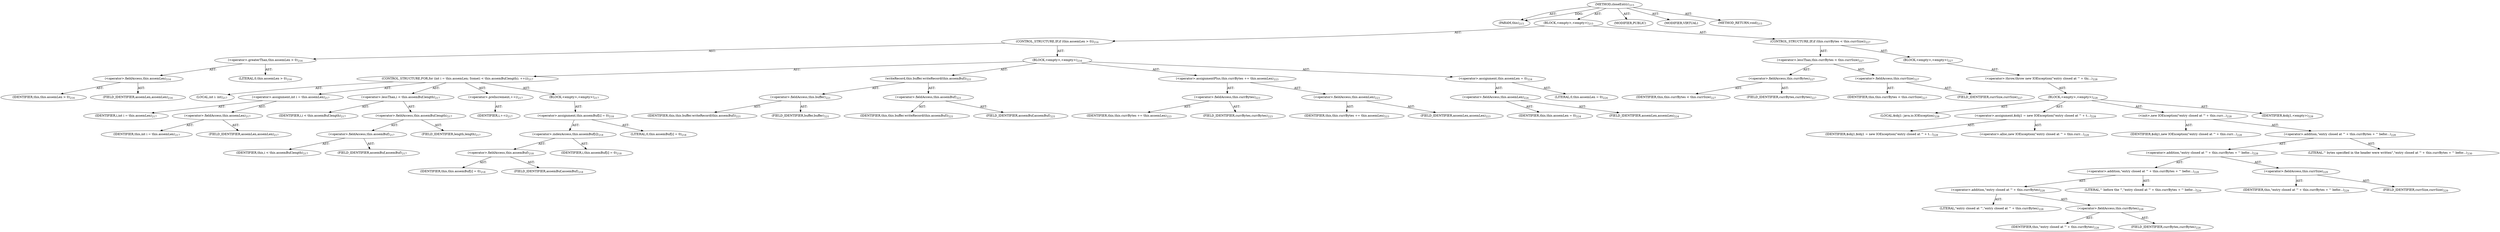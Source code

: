 digraph "closeEntry" {  
"111669149706" [label = <(METHOD,closeEntry)<SUB>215</SUB>> ]
"115964116999" [label = <(PARAM,this)<SUB>215</SUB>> ]
"25769803793" [label = <(BLOCK,&lt;empty&gt;,&lt;empty&gt;)<SUB>215</SUB>> ]
"47244640262" [label = <(CONTROL_STRUCTURE,IF,if (this.assemLen &gt; 0))<SUB>216</SUB>> ]
"30064771160" [label = <(&lt;operator&gt;.greaterThan,this.assemLen &gt; 0)<SUB>216</SUB>> ]
"30064771161" [label = <(&lt;operator&gt;.fieldAccess,this.assemLen)<SUB>216</SUB>> ]
"68719476753" [label = <(IDENTIFIER,this,this.assemLen &gt; 0)<SUB>216</SUB>> ]
"55834574879" [label = <(FIELD_IDENTIFIER,assemLen,assemLen)<SUB>216</SUB>> ]
"90194313226" [label = <(LITERAL,0,this.assemLen &gt; 0)<SUB>216</SUB>> ]
"25769803794" [label = <(BLOCK,&lt;empty&gt;,&lt;empty&gt;)<SUB>216</SUB>> ]
"47244640263" [label = <(CONTROL_STRUCTURE,FOR,for (int i = this.assemLen; Some(i &lt; this.assemBuf.length); ++i))<SUB>217</SUB>> ]
"94489280514" [label = <(LOCAL,int i: int)<SUB>217</SUB>> ]
"30064771162" [label = <(&lt;operator&gt;.assignment,int i = this.assemLen)<SUB>217</SUB>> ]
"68719476848" [label = <(IDENTIFIER,i,int i = this.assemLen)<SUB>217</SUB>> ]
"30064771163" [label = <(&lt;operator&gt;.fieldAccess,this.assemLen)<SUB>217</SUB>> ]
"68719476754" [label = <(IDENTIFIER,this,int i = this.assemLen)<SUB>217</SUB>> ]
"55834574880" [label = <(FIELD_IDENTIFIER,assemLen,assemLen)<SUB>217</SUB>> ]
"30064771164" [label = <(&lt;operator&gt;.lessThan,i &lt; this.assemBuf.length)<SUB>217</SUB>> ]
"68719476849" [label = <(IDENTIFIER,i,i &lt; this.assemBuf.length)<SUB>217</SUB>> ]
"30064771165" [label = <(&lt;operator&gt;.fieldAccess,this.assemBuf.length)<SUB>217</SUB>> ]
"30064771166" [label = <(&lt;operator&gt;.fieldAccess,this.assemBuf)<SUB>217</SUB>> ]
"68719476755" [label = <(IDENTIFIER,this,i &lt; this.assemBuf.length)<SUB>217</SUB>> ]
"55834574881" [label = <(FIELD_IDENTIFIER,assemBuf,assemBuf)<SUB>217</SUB>> ]
"55834574882" [label = <(FIELD_IDENTIFIER,length,length)<SUB>217</SUB>> ]
"30064771167" [label = <(&lt;operator&gt;.preIncrement,++i)<SUB>217</SUB>> ]
"68719476850" [label = <(IDENTIFIER,i,++i)<SUB>217</SUB>> ]
"25769803795" [label = <(BLOCK,&lt;empty&gt;,&lt;empty&gt;)<SUB>217</SUB>> ]
"30064771168" [label = <(&lt;operator&gt;.assignment,this.assemBuf[i] = 0)<SUB>218</SUB>> ]
"30064771169" [label = <(&lt;operator&gt;.indexAccess,this.assemBuf[i])<SUB>218</SUB>> ]
"30064771170" [label = <(&lt;operator&gt;.fieldAccess,this.assemBuf)<SUB>218</SUB>> ]
"68719476756" [label = <(IDENTIFIER,this,this.assemBuf[i] = 0)<SUB>218</SUB>> ]
"55834574883" [label = <(FIELD_IDENTIFIER,assemBuf,assemBuf)<SUB>218</SUB>> ]
"68719476851" [label = <(IDENTIFIER,i,this.assemBuf[i] = 0)<SUB>218</SUB>> ]
"90194313227" [label = <(LITERAL,0,this.assemBuf[i] = 0)<SUB>218</SUB>> ]
"30064771171" [label = <(writeRecord,this.buffer.writeRecord(this.assemBuf))<SUB>221</SUB>> ]
"30064771172" [label = <(&lt;operator&gt;.fieldAccess,this.buffer)<SUB>221</SUB>> ]
"68719476758" [label = <(IDENTIFIER,this,this.buffer.writeRecord(this.assemBuf))<SUB>221</SUB>> ]
"55834574884" [label = <(FIELD_IDENTIFIER,buffer,buffer)<SUB>221</SUB>> ]
"30064771173" [label = <(&lt;operator&gt;.fieldAccess,this.assemBuf)<SUB>221</SUB>> ]
"68719476757" [label = <(IDENTIFIER,this,this.buffer.writeRecord(this.assemBuf))<SUB>221</SUB>> ]
"55834574885" [label = <(FIELD_IDENTIFIER,assemBuf,assemBuf)<SUB>221</SUB>> ]
"30064771174" [label = <(&lt;operator&gt;.assignmentPlus,this.currBytes += this.assemLen)<SUB>223</SUB>> ]
"30064771175" [label = <(&lt;operator&gt;.fieldAccess,this.currBytes)<SUB>223</SUB>> ]
"68719476759" [label = <(IDENTIFIER,this,this.currBytes += this.assemLen)<SUB>223</SUB>> ]
"55834574886" [label = <(FIELD_IDENTIFIER,currBytes,currBytes)<SUB>223</SUB>> ]
"30064771176" [label = <(&lt;operator&gt;.fieldAccess,this.assemLen)<SUB>223</SUB>> ]
"68719476760" [label = <(IDENTIFIER,this,this.currBytes += this.assemLen)<SUB>223</SUB>> ]
"55834574887" [label = <(FIELD_IDENTIFIER,assemLen,assemLen)<SUB>223</SUB>> ]
"30064771177" [label = <(&lt;operator&gt;.assignment,this.assemLen = 0)<SUB>224</SUB>> ]
"30064771178" [label = <(&lt;operator&gt;.fieldAccess,this.assemLen)<SUB>224</SUB>> ]
"68719476761" [label = <(IDENTIFIER,this,this.assemLen = 0)<SUB>224</SUB>> ]
"55834574888" [label = <(FIELD_IDENTIFIER,assemLen,assemLen)<SUB>224</SUB>> ]
"90194313228" [label = <(LITERAL,0,this.assemLen = 0)<SUB>224</SUB>> ]
"47244640264" [label = <(CONTROL_STRUCTURE,IF,if (this.currBytes &lt; this.currSize))<SUB>227</SUB>> ]
"30064771179" [label = <(&lt;operator&gt;.lessThan,this.currBytes &lt; this.currSize)<SUB>227</SUB>> ]
"30064771180" [label = <(&lt;operator&gt;.fieldAccess,this.currBytes)<SUB>227</SUB>> ]
"68719476762" [label = <(IDENTIFIER,this,this.currBytes &lt; this.currSize)<SUB>227</SUB>> ]
"55834574889" [label = <(FIELD_IDENTIFIER,currBytes,currBytes)<SUB>227</SUB>> ]
"30064771181" [label = <(&lt;operator&gt;.fieldAccess,this.currSize)<SUB>227</SUB>> ]
"68719476763" [label = <(IDENTIFIER,this,this.currBytes &lt; this.currSize)<SUB>227</SUB>> ]
"55834574890" [label = <(FIELD_IDENTIFIER,currSize,currSize)<SUB>227</SUB>> ]
"25769803796" [label = <(BLOCK,&lt;empty&gt;,&lt;empty&gt;)<SUB>227</SUB>> ]
"30064771182" [label = <(&lt;operator&gt;.throw,throw new IOException(&quot;entry closed at '&quot; + thi...)<SUB>228</SUB>> ]
"25769803797" [label = <(BLOCK,&lt;empty&gt;,&lt;empty&gt;)<SUB>228</SUB>> ]
"94489280515" [label = <(LOCAL,$obj1: java.io.IOException)<SUB>228</SUB>> ]
"30064771183" [label = <(&lt;operator&gt;.assignment,$obj1 = new IOException(&quot;entry closed at '&quot; + t...)<SUB>228</SUB>> ]
"68719476852" [label = <(IDENTIFIER,$obj1,$obj1 = new IOException(&quot;entry closed at '&quot; + t...)<SUB>228</SUB>> ]
"30064771184" [label = <(&lt;operator&gt;.alloc,new IOException(&quot;entry closed at '&quot; + this.curr...)<SUB>228</SUB>> ]
"30064771185" [label = <(&lt;init&gt;,new IOException(&quot;entry closed at '&quot; + this.curr...)<SUB>228</SUB>> ]
"68719476853" [label = <(IDENTIFIER,$obj1,new IOException(&quot;entry closed at '&quot; + this.curr...)<SUB>228</SUB>> ]
"30064771186" [label = <(&lt;operator&gt;.addition,&quot;entry closed at '&quot; + this.currBytes + &quot;' befor...)<SUB>228</SUB>> ]
"30064771187" [label = <(&lt;operator&gt;.addition,&quot;entry closed at '&quot; + this.currBytes + &quot;' befor...)<SUB>228</SUB>> ]
"30064771188" [label = <(&lt;operator&gt;.addition,&quot;entry closed at '&quot; + this.currBytes + &quot;' befor...)<SUB>228</SUB>> ]
"30064771189" [label = <(&lt;operator&gt;.addition,&quot;entry closed at '&quot; + this.currBytes)<SUB>228</SUB>> ]
"90194313229" [label = <(LITERAL,&quot;entry closed at '&quot;,&quot;entry closed at '&quot; + this.currBytes)<SUB>228</SUB>> ]
"30064771190" [label = <(&lt;operator&gt;.fieldAccess,this.currBytes)<SUB>228</SUB>> ]
"68719476764" [label = <(IDENTIFIER,this,&quot;entry closed at '&quot; + this.currBytes)<SUB>228</SUB>> ]
"55834574891" [label = <(FIELD_IDENTIFIER,currBytes,currBytes)<SUB>228</SUB>> ]
"90194313230" [label = <(LITERAL,&quot;' before the '&quot;,&quot;entry closed at '&quot; + this.currBytes + &quot;' befor...)<SUB>229</SUB>> ]
"30064771191" [label = <(&lt;operator&gt;.fieldAccess,this.currSize)<SUB>229</SUB>> ]
"68719476765" [label = <(IDENTIFIER,this,&quot;entry closed at '&quot; + this.currBytes + &quot;' befor...)<SUB>229</SUB>> ]
"55834574892" [label = <(FIELD_IDENTIFIER,currSize,currSize)<SUB>229</SUB>> ]
"90194313231" [label = <(LITERAL,&quot;' bytes specified in the header were written&quot;,&quot;entry closed at '&quot; + this.currBytes + &quot;' befor...)<SUB>230</SUB>> ]
"68719476854" [label = <(IDENTIFIER,$obj1,&lt;empty&gt;)<SUB>228</SUB>> ]
"133143986211" [label = <(MODIFIER,PUBLIC)> ]
"133143986212" [label = <(MODIFIER,VIRTUAL)> ]
"128849018890" [label = <(METHOD_RETURN,void)<SUB>215</SUB>> ]
  "111669149706" -> "115964116999"  [ label = "AST: "] 
  "111669149706" -> "25769803793"  [ label = "AST: "] 
  "111669149706" -> "133143986211"  [ label = "AST: "] 
  "111669149706" -> "133143986212"  [ label = "AST: "] 
  "111669149706" -> "128849018890"  [ label = "AST: "] 
  "25769803793" -> "47244640262"  [ label = "AST: "] 
  "25769803793" -> "47244640264"  [ label = "AST: "] 
  "47244640262" -> "30064771160"  [ label = "AST: "] 
  "47244640262" -> "25769803794"  [ label = "AST: "] 
  "30064771160" -> "30064771161"  [ label = "AST: "] 
  "30064771160" -> "90194313226"  [ label = "AST: "] 
  "30064771161" -> "68719476753"  [ label = "AST: "] 
  "30064771161" -> "55834574879"  [ label = "AST: "] 
  "25769803794" -> "47244640263"  [ label = "AST: "] 
  "25769803794" -> "30064771171"  [ label = "AST: "] 
  "25769803794" -> "30064771174"  [ label = "AST: "] 
  "25769803794" -> "30064771177"  [ label = "AST: "] 
  "47244640263" -> "94489280514"  [ label = "AST: "] 
  "47244640263" -> "30064771162"  [ label = "AST: "] 
  "47244640263" -> "30064771164"  [ label = "AST: "] 
  "47244640263" -> "30064771167"  [ label = "AST: "] 
  "47244640263" -> "25769803795"  [ label = "AST: "] 
  "30064771162" -> "68719476848"  [ label = "AST: "] 
  "30064771162" -> "30064771163"  [ label = "AST: "] 
  "30064771163" -> "68719476754"  [ label = "AST: "] 
  "30064771163" -> "55834574880"  [ label = "AST: "] 
  "30064771164" -> "68719476849"  [ label = "AST: "] 
  "30064771164" -> "30064771165"  [ label = "AST: "] 
  "30064771165" -> "30064771166"  [ label = "AST: "] 
  "30064771165" -> "55834574882"  [ label = "AST: "] 
  "30064771166" -> "68719476755"  [ label = "AST: "] 
  "30064771166" -> "55834574881"  [ label = "AST: "] 
  "30064771167" -> "68719476850"  [ label = "AST: "] 
  "25769803795" -> "30064771168"  [ label = "AST: "] 
  "30064771168" -> "30064771169"  [ label = "AST: "] 
  "30064771168" -> "90194313227"  [ label = "AST: "] 
  "30064771169" -> "30064771170"  [ label = "AST: "] 
  "30064771169" -> "68719476851"  [ label = "AST: "] 
  "30064771170" -> "68719476756"  [ label = "AST: "] 
  "30064771170" -> "55834574883"  [ label = "AST: "] 
  "30064771171" -> "30064771172"  [ label = "AST: "] 
  "30064771171" -> "30064771173"  [ label = "AST: "] 
  "30064771172" -> "68719476758"  [ label = "AST: "] 
  "30064771172" -> "55834574884"  [ label = "AST: "] 
  "30064771173" -> "68719476757"  [ label = "AST: "] 
  "30064771173" -> "55834574885"  [ label = "AST: "] 
  "30064771174" -> "30064771175"  [ label = "AST: "] 
  "30064771174" -> "30064771176"  [ label = "AST: "] 
  "30064771175" -> "68719476759"  [ label = "AST: "] 
  "30064771175" -> "55834574886"  [ label = "AST: "] 
  "30064771176" -> "68719476760"  [ label = "AST: "] 
  "30064771176" -> "55834574887"  [ label = "AST: "] 
  "30064771177" -> "30064771178"  [ label = "AST: "] 
  "30064771177" -> "90194313228"  [ label = "AST: "] 
  "30064771178" -> "68719476761"  [ label = "AST: "] 
  "30064771178" -> "55834574888"  [ label = "AST: "] 
  "47244640264" -> "30064771179"  [ label = "AST: "] 
  "47244640264" -> "25769803796"  [ label = "AST: "] 
  "30064771179" -> "30064771180"  [ label = "AST: "] 
  "30064771179" -> "30064771181"  [ label = "AST: "] 
  "30064771180" -> "68719476762"  [ label = "AST: "] 
  "30064771180" -> "55834574889"  [ label = "AST: "] 
  "30064771181" -> "68719476763"  [ label = "AST: "] 
  "30064771181" -> "55834574890"  [ label = "AST: "] 
  "25769803796" -> "30064771182"  [ label = "AST: "] 
  "30064771182" -> "25769803797"  [ label = "AST: "] 
  "25769803797" -> "94489280515"  [ label = "AST: "] 
  "25769803797" -> "30064771183"  [ label = "AST: "] 
  "25769803797" -> "30064771185"  [ label = "AST: "] 
  "25769803797" -> "68719476854"  [ label = "AST: "] 
  "30064771183" -> "68719476852"  [ label = "AST: "] 
  "30064771183" -> "30064771184"  [ label = "AST: "] 
  "30064771185" -> "68719476853"  [ label = "AST: "] 
  "30064771185" -> "30064771186"  [ label = "AST: "] 
  "30064771186" -> "30064771187"  [ label = "AST: "] 
  "30064771186" -> "90194313231"  [ label = "AST: "] 
  "30064771187" -> "30064771188"  [ label = "AST: "] 
  "30064771187" -> "30064771191"  [ label = "AST: "] 
  "30064771188" -> "30064771189"  [ label = "AST: "] 
  "30064771188" -> "90194313230"  [ label = "AST: "] 
  "30064771189" -> "90194313229"  [ label = "AST: "] 
  "30064771189" -> "30064771190"  [ label = "AST: "] 
  "30064771190" -> "68719476764"  [ label = "AST: "] 
  "30064771190" -> "55834574891"  [ label = "AST: "] 
  "30064771191" -> "68719476765"  [ label = "AST: "] 
  "30064771191" -> "55834574892"  [ label = "AST: "] 
  "111669149706" -> "115964116999"  [ label = "DDG: "] 
}
